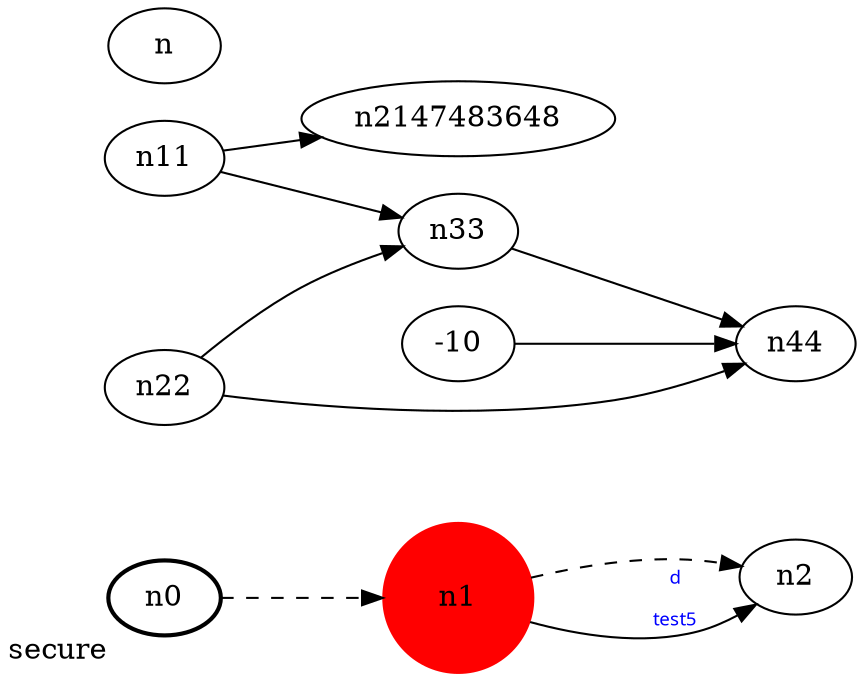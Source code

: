 digraph test5 {
	rankdir=LR;
	fontcolor=blue; /* c2147483647; c1; c0 -- c1 */
	n0 [style=dotted, fillcolor="#123456"]; // c2; c3; c2 -- c3
	n1 [height=1, width=1, color=red, style=filled];
	n0 [style=bold, xlabel="secure"];
	n0 -> n1 -> n2[style=dashed];
	n1 -> n2 [fontname="comic sans", label="d\n\l\G", fontcolor=blue, fontsize=9];
	n11 -> n2147483648;
	n11 -> n33;
	n-10 -> n44;
	n22 -> n33;
	n22 -> n44;
	n33 -> n44;
}
